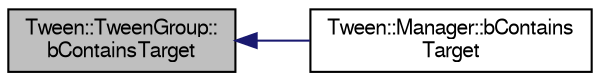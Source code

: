 digraph "Tween::TweenGroup::bContainsTarget"
{
  bgcolor="transparent";
  edge [fontname="FreeSans",fontsize="10",labelfontname="FreeSans",labelfontsize="10"];
  node [fontname="FreeSans",fontsize="10",shape=record];
  rankdir="LR";
  Node1 [label="Tween::TweenGroup::\lbContainsTarget",height=0.2,width=0.4,color="black", fillcolor="grey75", style="filled" fontcolor="black"];
  Node1 -> Node2 [dir="back",color="midnightblue",fontsize="10",style="solid",fontname="FreeSans"];
  Node2 [label="Tween::Manager::bContains\lTarget",height=0.2,width=0.4,color="black",URL="$classTween_1_1Manager.html#a06a6a484a54223b6690c543b5265f4b6"];
}
